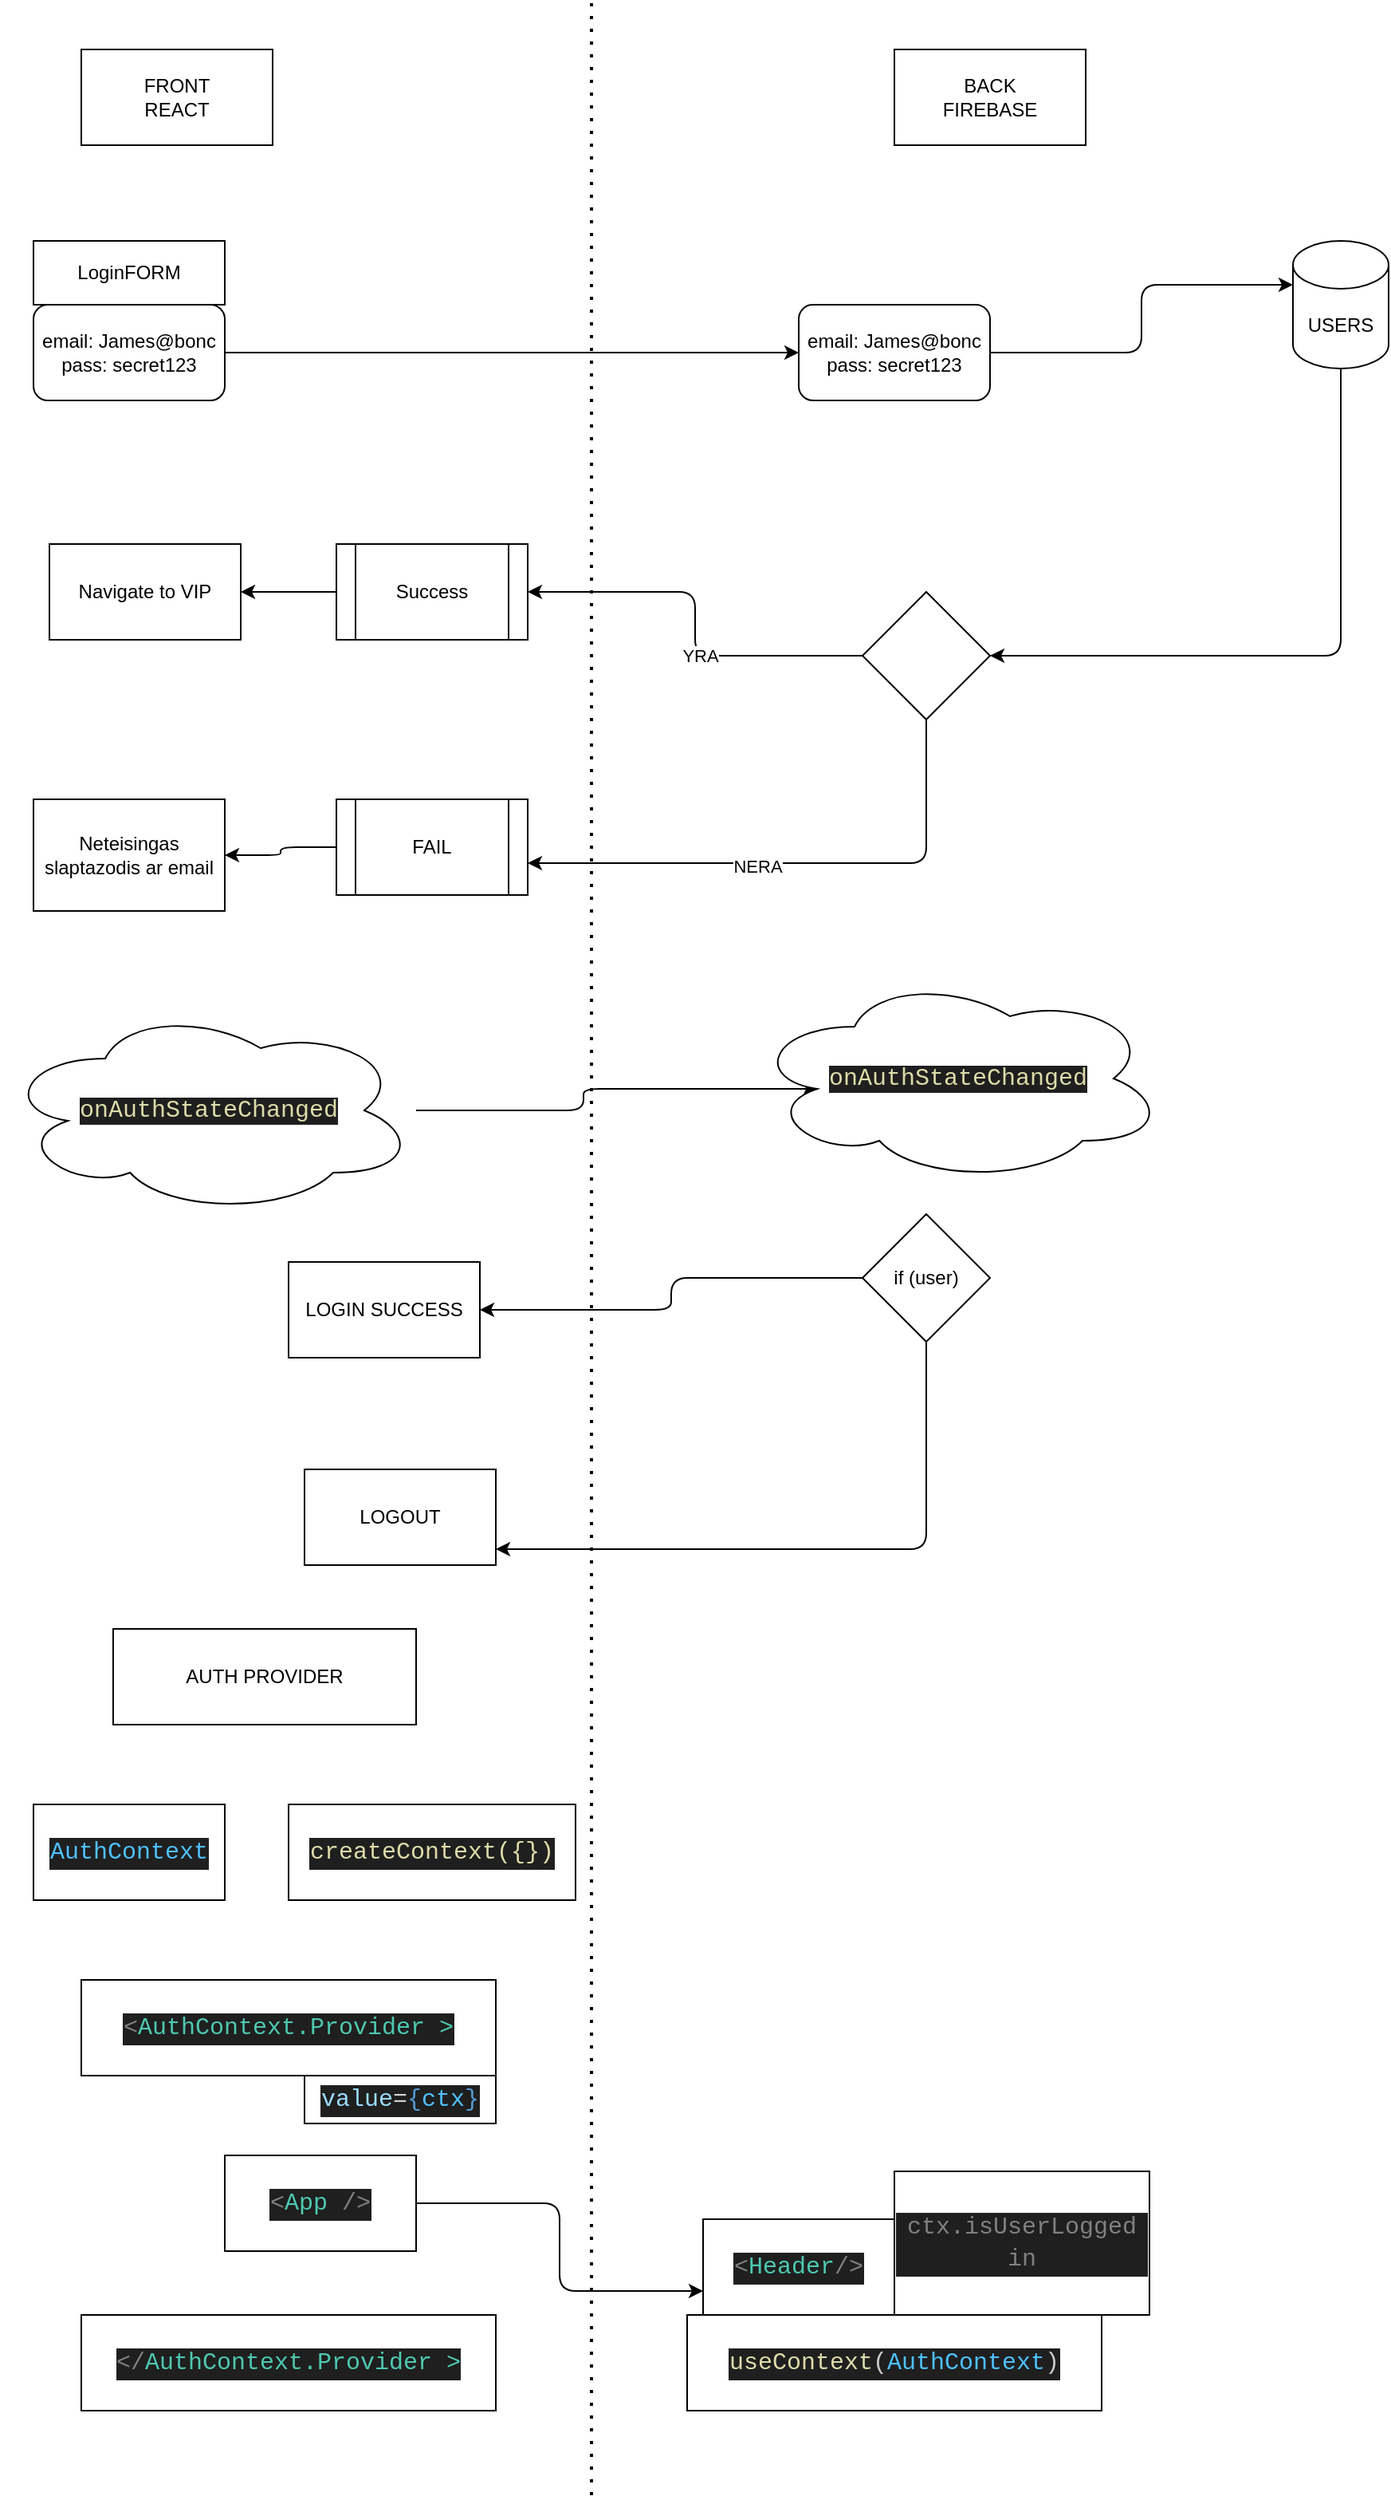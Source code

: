 <mxfile>
    <diagram id="fnSBRcc_dxPOJhorSgFZ" name="Page-1">
        <mxGraphModel dx="641" dy="535" grid="1" gridSize="10" guides="1" tooltips="1" connect="1" arrows="1" fold="1" page="1" pageScale="1" pageWidth="850" pageHeight="1100" math="0" shadow="0">
            <root>
                <mxCell id="0"/>
                <mxCell id="1" parent="0"/>
                <mxCell id="2" value="FRONT&lt;br&gt;REACT" style="rounded=0;whiteSpace=wrap;html=1;" vertex="1" parent="1">
                    <mxGeometry x="120" y="40" width="120" height="60" as="geometry"/>
                </mxCell>
                <mxCell id="3" value="BACK&lt;br&gt;FIREBASE" style="rounded=0;whiteSpace=wrap;html=1;" vertex="1" parent="1">
                    <mxGeometry x="630" y="40" width="120" height="60" as="geometry"/>
                </mxCell>
                <mxCell id="4" value="" style="endArrow=none;dashed=1;html=1;dashPattern=1 3;strokeWidth=2;" edge="1" parent="1">
                    <mxGeometry width="50" height="50" relative="1" as="geometry">
                        <mxPoint x="440" y="1573" as="sourcePoint"/>
                        <mxPoint x="440" y="10" as="targetPoint"/>
                    </mxGeometry>
                </mxCell>
                <mxCell id="5" value="LoginFORM" style="rounded=0;whiteSpace=wrap;html=1;" vertex="1" parent="1">
                    <mxGeometry x="90" y="160" width="120" height="40" as="geometry"/>
                </mxCell>
                <mxCell id="7" style="edgeStyle=none;html=1;" edge="1" parent="1" source="6">
                    <mxGeometry relative="1" as="geometry">
                        <mxPoint x="570" y="230" as="targetPoint"/>
                    </mxGeometry>
                </mxCell>
                <mxCell id="6" value="email: James@bonc&lt;br&gt;pass: secret123" style="rounded=1;whiteSpace=wrap;html=1;" vertex="1" parent="1">
                    <mxGeometry x="90" y="200" width="120" height="60" as="geometry"/>
                </mxCell>
                <mxCell id="10" style="edgeStyle=orthogonalEdgeStyle;html=1;entryX=0;entryY=0;entryDx=0;entryDy=27.5;entryPerimeter=0;" edge="1" parent="1" source="8" target="9">
                    <mxGeometry relative="1" as="geometry"/>
                </mxCell>
                <mxCell id="8" value="email: James@bonc&lt;br&gt;pass: secret123" style="rounded=1;whiteSpace=wrap;html=1;" vertex="1" parent="1">
                    <mxGeometry x="570" y="200" width="120" height="60" as="geometry"/>
                </mxCell>
                <mxCell id="12" style="edgeStyle=orthogonalEdgeStyle;html=1;entryX=1;entryY=0.5;entryDx=0;entryDy=0;" edge="1" parent="1" source="9" target="11">
                    <mxGeometry relative="1" as="geometry">
                        <Array as="points">
                            <mxPoint x="910" y="420"/>
                        </Array>
                    </mxGeometry>
                </mxCell>
                <mxCell id="9" value="USERS" style="shape=cylinder3;whiteSpace=wrap;html=1;boundedLbl=1;backgroundOutline=1;size=15;" vertex="1" parent="1">
                    <mxGeometry x="880" y="160" width="60" height="80" as="geometry"/>
                </mxCell>
                <mxCell id="13" style="edgeStyle=orthogonalEdgeStyle;html=1;" edge="1" parent="1" source="11" target="17">
                    <mxGeometry relative="1" as="geometry">
                        <mxPoint x="330" y="380" as="targetPoint"/>
                    </mxGeometry>
                </mxCell>
                <mxCell id="15" value="YRA" style="edgeLabel;html=1;align=center;verticalAlign=middle;resizable=0;points=[];" vertex="1" connectable="0" parent="13">
                    <mxGeometry x="-0.181" relative="1" as="geometry">
                        <mxPoint as="offset"/>
                    </mxGeometry>
                </mxCell>
                <mxCell id="14" style="edgeStyle=orthogonalEdgeStyle;html=1;" edge="1" parent="1" source="11" target="18">
                    <mxGeometry relative="1" as="geometry">
                        <mxPoint x="380" y="560" as="targetPoint"/>
                        <Array as="points">
                            <mxPoint x="650" y="550"/>
                            <mxPoint x="380" y="550"/>
                        </Array>
                    </mxGeometry>
                </mxCell>
                <mxCell id="16" value="NERA" style="edgeLabel;html=1;align=center;verticalAlign=middle;resizable=0;points=[];" vertex="1" connectable="0" parent="14">
                    <mxGeometry x="0.152" y="2" relative="1" as="geometry">
                        <mxPoint as="offset"/>
                    </mxGeometry>
                </mxCell>
                <mxCell id="11" value="" style="rhombus;whiteSpace=wrap;html=1;" vertex="1" parent="1">
                    <mxGeometry x="610" y="380" width="80" height="80" as="geometry"/>
                </mxCell>
                <mxCell id="20" style="edgeStyle=orthogonalEdgeStyle;html=1;entryX=1;entryY=0.5;entryDx=0;entryDy=0;" edge="1" parent="1" source="17" target="19">
                    <mxGeometry relative="1" as="geometry"/>
                </mxCell>
                <mxCell id="17" value="Success" style="shape=process;whiteSpace=wrap;html=1;backgroundOutline=1;" vertex="1" parent="1">
                    <mxGeometry x="280" y="350" width="120" height="60" as="geometry"/>
                </mxCell>
                <mxCell id="22" style="edgeStyle=orthogonalEdgeStyle;html=1;entryX=1;entryY=0.5;entryDx=0;entryDy=0;" edge="1" parent="1" source="18" target="21">
                    <mxGeometry relative="1" as="geometry"/>
                </mxCell>
                <mxCell id="18" value="FAIL" style="shape=process;whiteSpace=wrap;html=1;backgroundOutline=1;" vertex="1" parent="1">
                    <mxGeometry x="280" y="510" width="120" height="60" as="geometry"/>
                </mxCell>
                <mxCell id="19" value="Navigate to VIP" style="rounded=0;whiteSpace=wrap;html=1;" vertex="1" parent="1">
                    <mxGeometry x="100" y="350" width="120" height="60" as="geometry"/>
                </mxCell>
                <mxCell id="21" value="Neteisingas slaptazodis ar email" style="rounded=0;whiteSpace=wrap;html=1;" vertex="1" parent="1">
                    <mxGeometry x="90" y="510" width="120" height="70" as="geometry"/>
                </mxCell>
                <mxCell id="28" style="edgeStyle=orthogonalEdgeStyle;html=1;entryX=0.16;entryY=0.55;entryDx=0;entryDy=0;entryPerimeter=0;" edge="1" parent="1" source="26" target="27">
                    <mxGeometry relative="1" as="geometry"/>
                </mxCell>
                <mxCell id="26" value="&lt;span style=&quot;color: rgb(220, 220, 170); font-family: &amp;quot;Cascadia code PL&amp;quot;, Menlo, Monaco, &amp;quot;Courier New&amp;quot;, monospace, Consolas, &amp;quot;Courier New&amp;quot;, monospace; font-size: 15px; background-color: rgb(31, 31, 31);&quot;&gt;onAuthStateChanged&lt;/span&gt;" style="ellipse;shape=cloud;whiteSpace=wrap;html=1;" vertex="1" parent="1">
                    <mxGeometry x="70" y="640" width="260" height="130" as="geometry"/>
                </mxCell>
                <mxCell id="27" value="&lt;span style=&quot;color: rgb(220, 220, 170); font-family: &amp;quot;Cascadia code PL&amp;quot;, Menlo, Monaco, &amp;quot;Courier New&amp;quot;, monospace, Consolas, &amp;quot;Courier New&amp;quot;, monospace; font-size: 15px; background-color: rgb(31, 31, 31);&quot;&gt;onAuthStateChanged&lt;/span&gt;" style="ellipse;shape=cloud;whiteSpace=wrap;html=1;" vertex="1" parent="1">
                    <mxGeometry x="540" y="620" width="260" height="130" as="geometry"/>
                </mxCell>
                <mxCell id="33" style="edgeStyle=orthogonalEdgeStyle;html=1;" edge="1" parent="1" source="30" target="34">
                    <mxGeometry relative="1" as="geometry">
                        <mxPoint x="320" y="840" as="targetPoint"/>
                    </mxGeometry>
                </mxCell>
                <mxCell id="35" style="edgeStyle=orthogonalEdgeStyle;html=1;" edge="1" parent="1" source="30" target="36">
                    <mxGeometry relative="1" as="geometry">
                        <mxPoint x="420" y="980" as="targetPoint"/>
                        <Array as="points">
                            <mxPoint x="650" y="980"/>
                        </Array>
                    </mxGeometry>
                </mxCell>
                <mxCell id="30" value="if (user)" style="rhombus;whiteSpace=wrap;html=1;" vertex="1" parent="1">
                    <mxGeometry x="610" y="770" width="80" height="80" as="geometry"/>
                </mxCell>
                <mxCell id="34" value="LOGIN SUCCESS" style="rounded=0;whiteSpace=wrap;html=1;" vertex="1" parent="1">
                    <mxGeometry x="250" y="800" width="120" height="60" as="geometry"/>
                </mxCell>
                <mxCell id="36" value="LOGOUT" style="rounded=0;whiteSpace=wrap;html=1;" vertex="1" parent="1">
                    <mxGeometry x="260" y="930" width="120" height="60" as="geometry"/>
                </mxCell>
                <mxCell id="37" value="AUTH PROVIDER" style="rounded=0;whiteSpace=wrap;html=1;" vertex="1" parent="1">
                    <mxGeometry x="140" y="1030" width="190" height="60" as="geometry"/>
                </mxCell>
                <mxCell id="38" value="&lt;div style=&quot;color: rgb(204, 204, 204); background-color: rgb(31, 31, 31); font-family: &amp;quot;Cascadia code PL&amp;quot;, Menlo, Monaco, &amp;quot;Courier New&amp;quot;, monospace, Consolas, &amp;quot;Courier New&amp;quot;, monospace; font-size: 15px; line-height: 20px;&quot;&gt;&lt;span style=&quot;color: #dcdcaa;&quot;&gt;createContext({})&lt;/span&gt;&lt;/div&gt;" style="rounded=0;whiteSpace=wrap;html=1;" vertex="1" parent="1">
                    <mxGeometry x="250" y="1140" width="180" height="60" as="geometry"/>
                </mxCell>
                <mxCell id="39" value="&lt;div style=&quot;color: rgb(204, 204, 204); background-color: rgb(31, 31, 31); font-family: &amp;quot;Cascadia code PL&amp;quot;, Menlo, Monaco, &amp;quot;Courier New&amp;quot;, monospace, Consolas, &amp;quot;Courier New&amp;quot;, monospace; font-size: 15px; line-height: 20px;&quot;&gt;&lt;span style=&quot;color: #4fc1ff;&quot;&gt;AuthContext&lt;/span&gt;&lt;/div&gt;" style="rounded=0;whiteSpace=wrap;html=1;" vertex="1" parent="1">
                    <mxGeometry x="90" y="1140" width="120" height="60" as="geometry"/>
                </mxCell>
                <mxCell id="45" style="edgeStyle=orthogonalEdgeStyle;html=1;entryX=0;entryY=0.75;entryDx=0;entryDy=0;" edge="1" parent="1" source="40" target="44">
                    <mxGeometry relative="1" as="geometry"/>
                </mxCell>
                <mxCell id="40" value="&lt;div style=&quot;color: rgb(204, 204, 204); background-color: rgb(31, 31, 31); font-family: &amp;quot;Cascadia code PL&amp;quot;, Menlo, Monaco, &amp;quot;Courier New&amp;quot;, monospace, Consolas, &amp;quot;Courier New&amp;quot;, monospace; font-size: 15px; line-height: 20px;&quot;&gt;&lt;span style=&quot;color: #808080;&quot;&gt;&amp;lt;&lt;/span&gt;&lt;span style=&quot;color: #4ec9b0;&quot;&gt;App&lt;/span&gt; &lt;span style=&quot;color: #808080;&quot;&gt;/&amp;gt;&lt;/span&gt;&lt;/div&gt;" style="rounded=0;whiteSpace=wrap;html=1;" vertex="1" parent="1">
                    <mxGeometry x="210" y="1360" width="120" height="60" as="geometry"/>
                </mxCell>
                <mxCell id="41" value="&lt;div style=&quot;color: rgb(204, 204, 204); background-color: rgb(31, 31, 31); font-family: &amp;quot;Cascadia code PL&amp;quot;, Menlo, Monaco, &amp;quot;Courier New&amp;quot;, monospace, Consolas, &amp;quot;Courier New&amp;quot;, monospace; font-size: 15px; line-height: 20px;&quot;&gt;&lt;div style=&quot;line-height: 20px;&quot;&gt;&lt;span style=&quot;color: #808080;&quot;&gt;&amp;lt;&lt;/span&gt;&lt;span style=&quot;color: #4ec9b0;&quot;&gt;AuthContext.Provider &amp;gt;&lt;/span&gt;&lt;/div&gt;&lt;/div&gt;" style="rounded=0;whiteSpace=wrap;html=1;" vertex="1" parent="1">
                    <mxGeometry x="120" y="1250" width="260" height="60" as="geometry"/>
                </mxCell>
                <mxCell id="42" value="&lt;div style=&quot;color: rgb(204, 204, 204); background-color: rgb(31, 31, 31); font-family: &amp;quot;Cascadia code PL&amp;quot;, Menlo, Monaco, &amp;quot;Courier New&amp;quot;, monospace, Consolas, &amp;quot;Courier New&amp;quot;, monospace; font-size: 15px; line-height: 20px;&quot;&gt;&lt;div style=&quot;line-height: 20px;&quot;&gt;&lt;span style=&quot;color: #808080;&quot;&gt;&amp;lt;/&lt;/span&gt;&lt;span style=&quot;color: #4ec9b0;&quot;&gt;AuthContext.Provider &amp;gt;&lt;/span&gt;&lt;/div&gt;&lt;/div&gt;" style="rounded=0;whiteSpace=wrap;html=1;" vertex="1" parent="1">
                    <mxGeometry x="120" y="1460" width="260" height="60" as="geometry"/>
                </mxCell>
                <mxCell id="43" value="&lt;div style=&quot;color: rgb(204, 204, 204); background-color: rgb(31, 31, 31); font-family: &amp;quot;Cascadia code PL&amp;quot;, Menlo, Monaco, &amp;quot;Courier New&amp;quot;, monospace, Consolas, &amp;quot;Courier New&amp;quot;, monospace; font-size: 15px; line-height: 20px;&quot;&gt;&lt;span style=&quot;color: #9cdcfe;&quot;&gt;value&lt;/span&gt;&lt;span style=&quot;color: #d4d4d4;&quot;&gt;=&lt;/span&gt;&lt;span style=&quot;color: #569cd6;&quot;&gt;{&lt;/span&gt;&lt;span style=&quot;color: #4fc1ff;&quot;&gt;ctx&lt;/span&gt;&lt;span style=&quot;color: #569cd6;&quot;&gt;}&lt;/span&gt;&lt;/div&gt;" style="rounded=0;whiteSpace=wrap;html=1;" vertex="1" parent="1">
                    <mxGeometry x="260" y="1310" width="120" height="30" as="geometry"/>
                </mxCell>
                <mxCell id="44" value="&lt;div style=&quot;background-color: rgb(31, 31, 31); font-family: &amp;quot;Cascadia code PL&amp;quot;, Menlo, Monaco, &amp;quot;Courier New&amp;quot;, monospace, Consolas, &amp;quot;Courier New&amp;quot;, monospace; font-size: 15px; line-height: 20px;&quot;&gt;&lt;span style=&quot;color: rgb(128, 128, 128);&quot;&gt;&amp;lt;&lt;/span&gt;&lt;font color=&quot;#4ec9b0&quot;&gt;Header&lt;/font&gt;&lt;span style=&quot;color: rgb(128, 128, 128);&quot;&gt;/&amp;gt;&lt;/span&gt;&lt;/div&gt;" style="rounded=0;whiteSpace=wrap;html=1;" vertex="1" parent="1">
                    <mxGeometry x="510" y="1400" width="120" height="60" as="geometry"/>
                </mxCell>
                <mxCell id="46" value="&lt;div style=&quot;background-color: rgb(31, 31, 31); font-family: &amp;quot;Cascadia code PL&amp;quot;, Menlo, Monaco, &amp;quot;Courier New&amp;quot;, monospace, Consolas, &amp;quot;Courier New&amp;quot;, monospace; font-size: 15px; line-height: 20px;&quot;&gt;&lt;font color=&quot;#808080&quot;&gt;ctx.isUserLogged in&lt;/font&gt;&lt;/div&gt;" style="rounded=0;whiteSpace=wrap;html=1;" vertex="1" parent="1">
                    <mxGeometry x="630" y="1370" width="160" height="90" as="geometry"/>
                </mxCell>
                <mxCell id="47" value="&lt;div style=&quot;color: rgb(204, 204, 204); background-color: rgb(31, 31, 31); font-family: &amp;quot;Cascadia code PL&amp;quot;, Menlo, Monaco, &amp;quot;Courier New&amp;quot;, monospace, Consolas, &amp;quot;Courier New&amp;quot;, monospace; font-size: 15px; line-height: 20px;&quot;&gt;&lt;span style=&quot;color: #dcdcaa;&quot;&gt;useContext&lt;/span&gt;(&lt;span style=&quot;color: #4fc1ff;&quot;&gt;AuthContext&lt;/span&gt;)&lt;/div&gt;" style="rounded=0;whiteSpace=wrap;html=1;" vertex="1" parent="1">
                    <mxGeometry x="500" y="1460" width="260" height="60" as="geometry"/>
                </mxCell>
            </root>
        </mxGraphModel>
    </diagram>
</mxfile>
